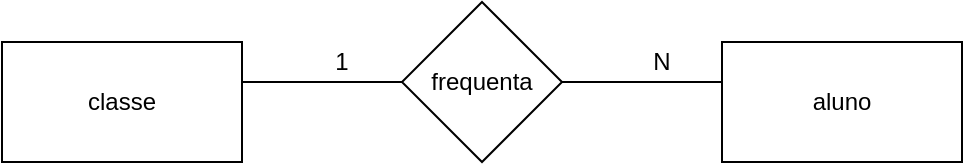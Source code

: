 <mxfile version="21.1.1">
  <diagram name="Página-1" id="XHDQbmk4agJDCf0YHSFw">
    <mxGraphModel dx="1120" dy="391" grid="1" gridSize="10" guides="1" tooltips="1" connect="1" arrows="1" fold="1" page="1" pageScale="1" pageWidth="827" pageHeight="1169" math="0" shadow="0">
      <root>
        <mxCell id="0" />
        <mxCell id="1" parent="0" />
        <mxCell id="Jh4PEy3uLfB6AriGemxG-2" value="" style="rounded=0;whiteSpace=wrap;html=1;" vertex="1" parent="1">
          <mxGeometry x="80" y="200" width="120" height="60" as="geometry" />
        </mxCell>
        <mxCell id="Jh4PEy3uLfB6AriGemxG-3" value="" style="rhombus;whiteSpace=wrap;html=1;" vertex="1" parent="1">
          <mxGeometry x="280" y="180" width="80" height="80" as="geometry" />
        </mxCell>
        <mxCell id="Jh4PEy3uLfB6AriGemxG-4" value="" style="rounded=0;whiteSpace=wrap;html=1;" vertex="1" parent="1">
          <mxGeometry x="440" y="200" width="120" height="60" as="geometry" />
        </mxCell>
        <mxCell id="Jh4PEy3uLfB6AriGemxG-6" value="classe" style="text;strokeColor=none;align=center;fillColor=none;html=1;verticalAlign=middle;whiteSpace=wrap;rounded=0;" vertex="1" parent="1">
          <mxGeometry x="110" y="215" width="60" height="30" as="geometry" />
        </mxCell>
        <mxCell id="Jh4PEy3uLfB6AriGemxG-7" value="aluno" style="text;strokeColor=none;align=center;fillColor=none;html=1;verticalAlign=middle;whiteSpace=wrap;rounded=0;" vertex="1" parent="1">
          <mxGeometry x="470" y="215" width="60" height="30" as="geometry" />
        </mxCell>
        <mxCell id="Jh4PEy3uLfB6AriGemxG-8" value="" style="line;strokeWidth=1;rotatable=0;dashed=0;labelPosition=right;align=left;verticalAlign=middle;spacingTop=0;spacingLeft=6;points=[];portConstraint=eastwest;" vertex="1" parent="1">
          <mxGeometry x="200" y="215" width="80" height="10" as="geometry" />
        </mxCell>
        <mxCell id="Jh4PEy3uLfB6AriGemxG-9" value="" style="line;strokeWidth=1;rotatable=0;dashed=0;labelPosition=right;align=left;verticalAlign=middle;spacingTop=0;spacingLeft=6;points=[];portConstraint=eastwest;" vertex="1" parent="1">
          <mxGeometry x="360" y="215" width="80" height="10" as="geometry" />
        </mxCell>
        <mxCell id="Jh4PEy3uLfB6AriGemxG-10" value="frequenta" style="text;strokeColor=none;align=center;fillColor=none;html=1;verticalAlign=middle;whiteSpace=wrap;rounded=0;" vertex="1" parent="1">
          <mxGeometry x="290" y="205" width="60" height="30" as="geometry" />
        </mxCell>
        <mxCell id="Jh4PEy3uLfB6AriGemxG-11" value="1" style="text;strokeColor=none;align=center;fillColor=none;html=1;verticalAlign=middle;whiteSpace=wrap;rounded=0;" vertex="1" parent="1">
          <mxGeometry x="220" y="195" width="60" height="30" as="geometry" />
        </mxCell>
        <mxCell id="Jh4PEy3uLfB6AriGemxG-12" value="N" style="text;strokeColor=none;align=center;fillColor=none;html=1;verticalAlign=middle;whiteSpace=wrap;rounded=0;" vertex="1" parent="1">
          <mxGeometry x="380" y="195" width="60" height="30" as="geometry" />
        </mxCell>
      </root>
    </mxGraphModel>
  </diagram>
</mxfile>
